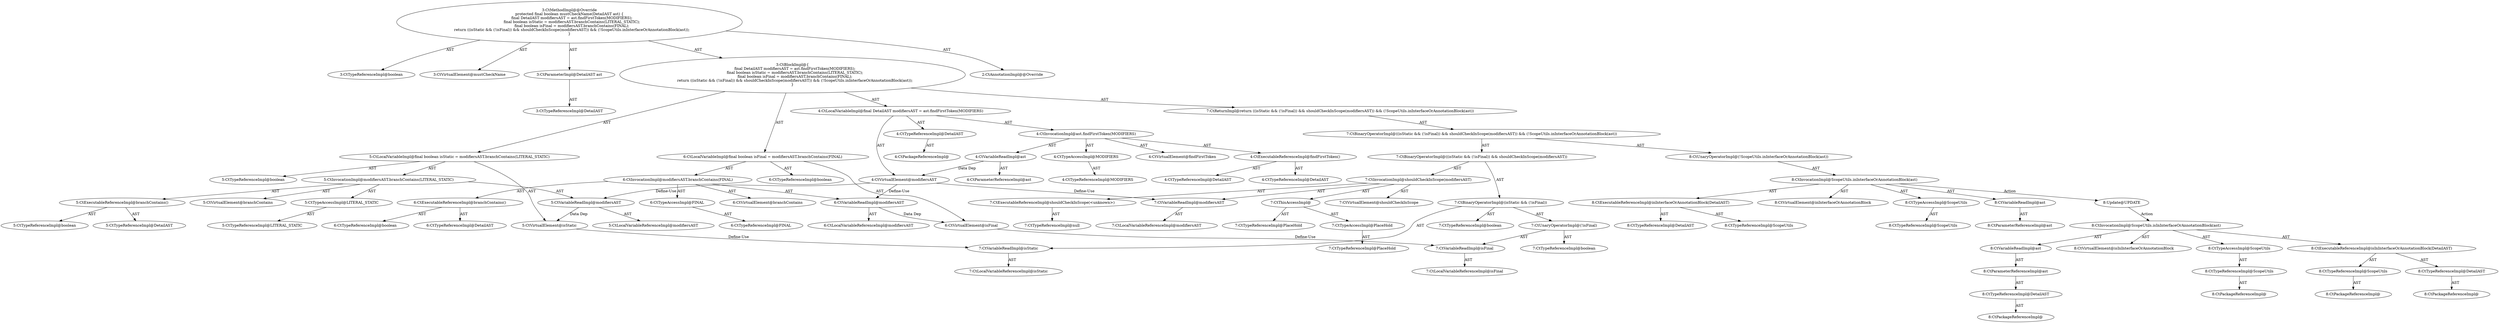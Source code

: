 digraph "mustCheckName#?,DetailAST" {
0 [label="3:CtTypeReferenceImpl@boolean" shape=ellipse]
1 [label="3:CtVirtualElement@mustCheckName" shape=ellipse]
2 [label="3:CtParameterImpl@DetailAST ast" shape=ellipse]
3 [label="3:CtTypeReferenceImpl@DetailAST" shape=ellipse]
4 [label="4:CtTypeReferenceImpl@DetailAST" shape=ellipse]
5 [label="4:CtPackageReferenceImpl@" shape=ellipse]
6 [label="4:CtExecutableReferenceImpl@findFirstToken()" shape=ellipse]
7 [label="4:CtTypeReferenceImpl@DetailAST" shape=ellipse]
8 [label="4:CtTypeReferenceImpl@DetailAST" shape=ellipse]
9 [label="4:CtVirtualElement@findFirstToken" shape=ellipse]
10 [label="4:CtVariableReadImpl@ast" shape=ellipse]
11 [label="4:CtParameterReferenceImpl@ast" shape=ellipse]
12 [label="4:CtTypeAccessImpl@MODIFIERS" shape=ellipse]
13 [label="4:CtTypeReferenceImpl@MODIFIERS" shape=ellipse]
14 [label="4:CtInvocationImpl@ast.findFirstToken(MODIFIERS)" shape=ellipse]
15 [label="4:CtVirtualElement@modifiersAST" shape=ellipse]
16 [label="4:CtLocalVariableImpl@final DetailAST modifiersAST = ast.findFirstToken(MODIFIERS)" shape=ellipse]
17 [label="5:CtTypeReferenceImpl@boolean" shape=ellipse]
18 [label="5:CtExecutableReferenceImpl@branchContains()" shape=ellipse]
19 [label="5:CtTypeReferenceImpl@DetailAST" shape=ellipse]
20 [label="5:CtTypeReferenceImpl@boolean" shape=ellipse]
21 [label="5:CtVirtualElement@branchContains" shape=ellipse]
22 [label="5:CtVariableReadImpl@modifiersAST" shape=ellipse]
23 [label="5:CtLocalVariableReferenceImpl@modifiersAST" shape=ellipse]
24 [label="5:CtTypeAccessImpl@LITERAL_STATIC" shape=ellipse]
25 [label="5:CtTypeReferenceImpl@LITERAL_STATIC" shape=ellipse]
26 [label="5:CtInvocationImpl@modifiersAST.branchContains(LITERAL_STATIC)" shape=ellipse]
27 [label="5:CtVirtualElement@isStatic" shape=ellipse]
28 [label="5:CtLocalVariableImpl@final boolean isStatic = modifiersAST.branchContains(LITERAL_STATIC)" shape=ellipse]
29 [label="6:CtTypeReferenceImpl@boolean" shape=ellipse]
30 [label="6:CtExecutableReferenceImpl@branchContains()" shape=ellipse]
31 [label="6:CtTypeReferenceImpl@DetailAST" shape=ellipse]
32 [label="6:CtTypeReferenceImpl@boolean" shape=ellipse]
33 [label="6:CtVirtualElement@branchContains" shape=ellipse]
34 [label="6:CtVariableReadImpl@modifiersAST" shape=ellipse]
35 [label="6:CtLocalVariableReferenceImpl@modifiersAST" shape=ellipse]
36 [label="6:CtTypeAccessImpl@FINAL" shape=ellipse]
37 [label="6:CtTypeReferenceImpl@FINAL" shape=ellipse]
38 [label="6:CtInvocationImpl@modifiersAST.branchContains(FINAL)" shape=ellipse]
39 [label="6:CtVirtualElement@isFinal" shape=ellipse]
40 [label="6:CtLocalVariableImpl@final boolean isFinal = modifiersAST.branchContains(FINAL)" shape=ellipse]
41 [label="7:CtVariableReadImpl@isStatic" shape=ellipse]
42 [label="7:CtLocalVariableReferenceImpl@isStatic" shape=ellipse]
43 [label="7:CtVariableReadImpl@isFinal" shape=ellipse]
44 [label="7:CtLocalVariableReferenceImpl@isFinal" shape=ellipse]
45 [label="7:CtUnaryOperatorImpl@(!isFinal)" shape=ellipse]
46 [label="7:CtTypeReferenceImpl@boolean" shape=ellipse]
47 [label="7:CtBinaryOperatorImpl@(isStatic && (!isFinal))" shape=ellipse]
48 [label="7:CtTypeReferenceImpl@boolean" shape=ellipse]
49 [label="7:CtExecutableReferenceImpl@shouldCheckInScope(<unknown>)" shape=ellipse]
50 [label="7:CtTypeReferenceImpl@null" shape=ellipse]
51 [label="7:CtVirtualElement@shouldCheckInScope" shape=ellipse]
52 [label="7:CtTypeAccessImpl@PlaceHold" shape=ellipse]
53 [label="7:CtTypeReferenceImpl@PlaceHold" shape=ellipse]
54 [label="7:CtThisAccessImpl@" shape=ellipse]
55 [label="7:CtTypeReferenceImpl@PlaceHold" shape=ellipse]
56 [label="7:CtVariableReadImpl@modifiersAST" shape=ellipse]
57 [label="7:CtLocalVariableReferenceImpl@modifiersAST" shape=ellipse]
58 [label="7:CtInvocationImpl@shouldCheckInScope(modifiersAST)" shape=ellipse]
59 [label="7:CtBinaryOperatorImpl@((isStatic && (!isFinal)) && shouldCheckInScope(modifiersAST))" shape=ellipse]
60 [label="8:CtExecutableReferenceImpl@inInterfaceOrAnnotationBlock(DetailAST)" shape=ellipse]
61 [label="8:CtTypeReferenceImpl@ScopeUtils" shape=ellipse]
62 [label="8:CtTypeReferenceImpl@DetailAST" shape=ellipse]
63 [label="8:CtVirtualElement@inInterfaceOrAnnotationBlock" shape=ellipse]
64 [label="8:CtTypeAccessImpl@ScopeUtils" shape=ellipse]
65 [label="8:CtTypeReferenceImpl@ScopeUtils" shape=ellipse]
66 [label="8:CtVariableReadImpl@ast" shape=ellipse]
67 [label="8:CtParameterReferenceImpl@ast" shape=ellipse]
68 [label="8:CtInvocationImpl@ScopeUtils.inInterfaceOrAnnotationBlock(ast)" shape=ellipse]
69 [label="8:CtUnaryOperatorImpl@(!ScopeUtils.inInterfaceOrAnnotationBlock(ast))" shape=ellipse]
70 [label="7:CtBinaryOperatorImpl@((isStatic && (!isFinal)) && shouldCheckInScope(modifiersAST)) && (!ScopeUtils.inInterfaceOrAnnotationBlock(ast))" shape=ellipse]
71 [label="7:CtReturnImpl@return ((isStatic && (!isFinal)) && shouldCheckInScope(modifiersAST)) && (!ScopeUtils.inInterfaceOrAnnotationBlock(ast))" shape=ellipse]
72 [label="3:CtBlockImpl@\{
    final DetailAST modifiersAST = ast.findFirstToken(MODIFIERS);
    final boolean isStatic = modifiersAST.branchContains(LITERAL_STATIC);
    final boolean isFinal = modifiersAST.branchContains(FINAL);
    return ((isStatic && (!isFinal)) && shouldCheckInScope(modifiersAST)) && (!ScopeUtils.inInterfaceOrAnnotationBlock(ast));
\}" shape=ellipse]
73 [label="3:CtMethodImpl@@Override
protected final boolean mustCheckName(DetailAST ast) \{
    final DetailAST modifiersAST = ast.findFirstToken(MODIFIERS);
    final boolean isStatic = modifiersAST.branchContains(LITERAL_STATIC);
    final boolean isFinal = modifiersAST.branchContains(FINAL);
    return ((isStatic && (!isFinal)) && shouldCheckInScope(modifiersAST)) && (!ScopeUtils.inInterfaceOrAnnotationBlock(ast));
\}" shape=ellipse]
74 [label="2:CtAnnotationImpl@@Override" shape=ellipse]
75 [label="8:Update@UPDATE" shape=ellipse]
76 [label="8:CtPackageReferenceImpl@" shape=ellipse]
77 [label="8:CtTypeReferenceImpl@ScopeUtils" shape=ellipse]
78 [label="8:CtTypeAccessImpl@ScopeUtils" shape=ellipse]
79 [label="8:CtPackageReferenceImpl@" shape=ellipse]
80 [label="8:CtTypeReferenceImpl@ScopeUtils" shape=ellipse]
81 [label="8:CtPackageReferenceImpl@" shape=ellipse]
82 [label="8:CtTypeReferenceImpl@DetailAST" shape=ellipse]
83 [label="8:CtExecutableReferenceImpl@isInInterfaceOrAnnotationBlock(DetailAST)" shape=ellipse]
84 [label="8:CtPackageReferenceImpl@" shape=ellipse]
85 [label="8:CtTypeReferenceImpl@DetailAST" shape=ellipse]
86 [label="8:CtParameterReferenceImpl@ast" shape=ellipse]
87 [label="8:CtVariableReadImpl@ast" shape=ellipse]
88 [label="8:CtInvocationImpl@ScopeUtils.isInInterfaceOrAnnotationBlock(ast)" shape=ellipse]
89 [label="8:CtVirtualElement@isInInterfaceOrAnnotationBlock" shape=ellipse]
2 -> 3 [label="AST"];
4 -> 5 [label="AST"];
6 -> 7 [label="AST"];
6 -> 8 [label="AST"];
10 -> 11 [label="AST"];
10 -> 15 [label="Data Dep"];
12 -> 13 [label="AST"];
14 -> 9 [label="AST"];
14 -> 10 [label="AST"];
14 -> 6 [label="AST"];
14 -> 12 [label="AST"];
15 -> 22 [label="Define-Use"];
15 -> 34 [label="Define-Use"];
15 -> 56 [label="Define-Use"];
16 -> 15 [label="AST"];
16 -> 4 [label="AST"];
16 -> 14 [label="AST"];
18 -> 19 [label="AST"];
18 -> 20 [label="AST"];
22 -> 23 [label="AST"];
22 -> 27 [label="Data Dep"];
24 -> 25 [label="AST"];
26 -> 21 [label="AST"];
26 -> 22 [label="AST"];
26 -> 18 [label="AST"];
26 -> 24 [label="AST"];
27 -> 41 [label="Define-Use"];
28 -> 27 [label="AST"];
28 -> 17 [label="AST"];
28 -> 26 [label="AST"];
30 -> 31 [label="AST"];
30 -> 32 [label="AST"];
34 -> 35 [label="AST"];
34 -> 39 [label="Data Dep"];
36 -> 37 [label="AST"];
38 -> 33 [label="AST"];
38 -> 34 [label="AST"];
38 -> 30 [label="AST"];
38 -> 36 [label="AST"];
39 -> 43 [label="Define-Use"];
40 -> 39 [label="AST"];
40 -> 29 [label="AST"];
40 -> 38 [label="AST"];
41 -> 42 [label="AST"];
43 -> 44 [label="AST"];
45 -> 46 [label="AST"];
45 -> 43 [label="AST"];
47 -> 48 [label="AST"];
47 -> 41 [label="AST"];
47 -> 45 [label="AST"];
49 -> 50 [label="AST"];
52 -> 53 [label="AST"];
54 -> 55 [label="AST"];
54 -> 52 [label="AST"];
56 -> 57 [label="AST"];
58 -> 51 [label="AST"];
58 -> 54 [label="AST"];
58 -> 49 [label="AST"];
58 -> 56 [label="AST"];
59 -> 47 [label="AST"];
59 -> 58 [label="AST"];
60 -> 61 [label="AST"];
60 -> 62 [label="AST"];
64 -> 65 [label="AST"];
66 -> 67 [label="AST"];
68 -> 63 [label="AST"];
68 -> 64 [label="AST"];
68 -> 60 [label="AST"];
68 -> 66 [label="AST"];
68 -> 75 [label="Action"];
69 -> 68 [label="AST"];
70 -> 59 [label="AST"];
70 -> 69 [label="AST"];
71 -> 70 [label="AST"];
72 -> 16 [label="AST"];
72 -> 28 [label="AST"];
72 -> 40 [label="AST"];
72 -> 71 [label="AST"];
73 -> 1 [label="AST"];
73 -> 74 [label="AST"];
73 -> 0 [label="AST"];
73 -> 2 [label="AST"];
73 -> 72 [label="AST"];
75 -> 88 [label="Action"];
77 -> 76 [label="AST"];
78 -> 77 [label="AST"];
80 -> 79 [label="AST"];
82 -> 81 [label="AST"];
83 -> 80 [label="AST"];
83 -> 82 [label="AST"];
85 -> 84 [label="AST"];
86 -> 85 [label="AST"];
87 -> 86 [label="AST"];
88 -> 89 [label="AST"];
88 -> 78 [label="AST"];
88 -> 83 [label="AST"];
88 -> 87 [label="AST"];
}